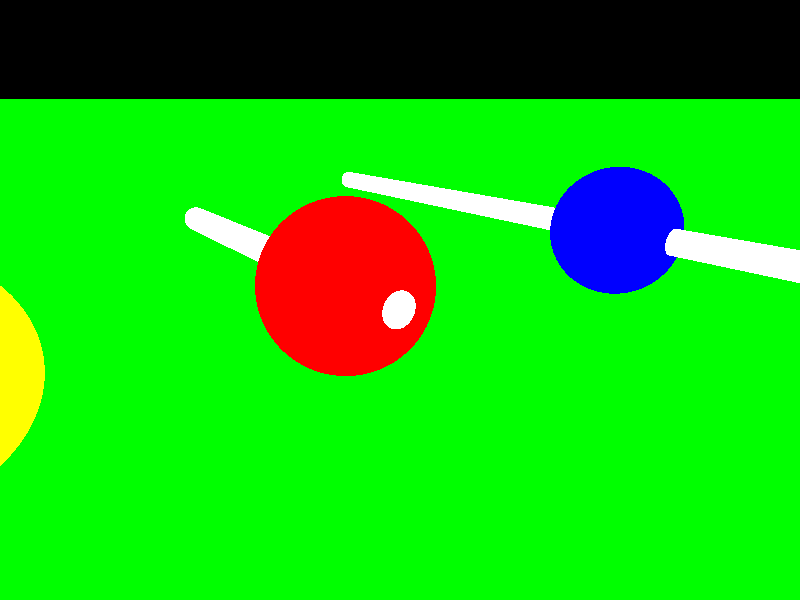          //establecemos las librerias
         #include "colors.inc"
         //agregamos nuestra camara y su posicion 
         camera{
         location <8,3,-2>
         look_at <0,0,2>
          }
          //agregamos la fuente de luz
          light_source{
          <3,3,-3>  
          color red 1 green 1 blue 1
          }    
          // agregamos un plano en nuestra escena
          plane{
          <0,1,0> 0
          texture {pigment{color green 1}}
          }    
          
          union
          {   
          //bola roja
          sphere{
          <0,0,2>,1
          texture{pigment {color red 1}
                  finish{phong 0.5}
                 } 
           translate<0,1,0>      
                } 
          //bola amarilla
          sphere{
          <4,1,2>,1
          texture{pigment {color Yellow }
                  finish{phong 4}
                 }       
                }
           //bola azul
           sphere{
          <-5,1,2>,1
          texture{pigment {color Blue}
                  finish{phong 1}
                 }       
                } 
                
           cylinder{
            <-5,1,3>,<-5,1,-3> 0.2
            texture {pigment{White}}
            scale <1,1,2>
           }
          
          cylinder{
            <0,1,3>,<0,1,-3> 0.2
            texture {pigment{White}}
            }
          cylinder{
            <4,1,3>,<4,1,-3> 0.2
            texture {pigment{White}}
           }
          rotate<0,80,0>
          
          }
          